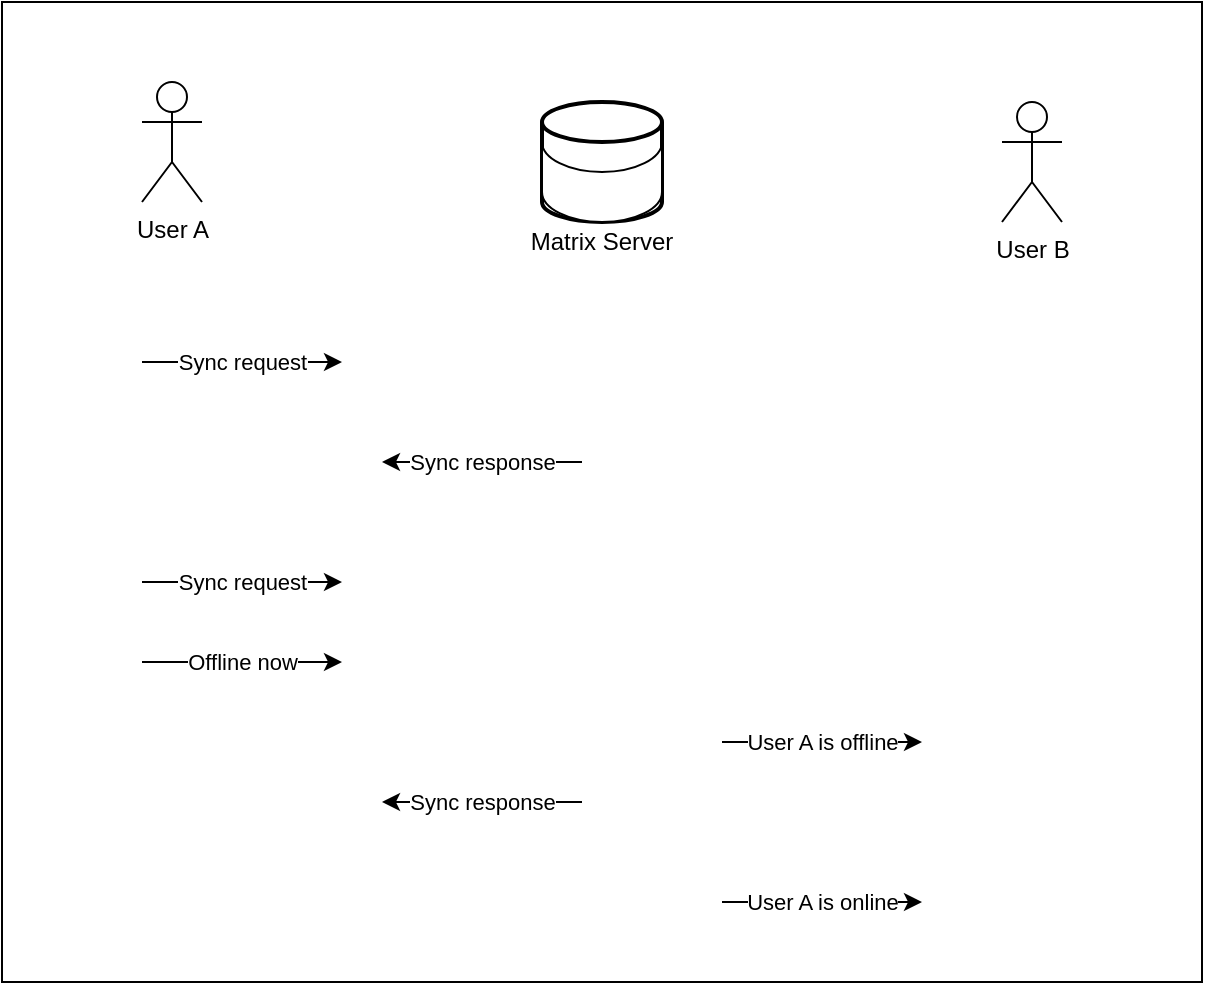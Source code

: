 <mxfile version="14.6.12" type="github">
  <diagram id="vauW5nEWK-6Akfxd-LXR" name="Page-1">
    <mxGraphModel dx="1395" dy="821" grid="1" gridSize="10" guides="1" tooltips="1" connect="1" arrows="1" fold="1" page="1" pageScale="1" pageWidth="850" pageHeight="1100" math="0" shadow="0">
      <root>
        <mxCell id="0" />
        <mxCell id="1" parent="0" />
        <mxCell id="fUj_M67MpqOmhO9p9qEh-1" value="" style="rounded=0;whiteSpace=wrap;html=1;" vertex="1" parent="1">
          <mxGeometry x="110" y="90" width="600" height="490" as="geometry" />
        </mxCell>
        <mxCell id="fUj_M67MpqOmhO9p9qEh-2" value="User A" style="shape=umlActor;verticalLabelPosition=bottom;verticalAlign=top;html=1;outlineConnect=0;" vertex="1" parent="1">
          <mxGeometry x="180" y="130" width="30" height="60" as="geometry" />
        </mxCell>
        <mxCell id="fUj_M67MpqOmhO9p9qEh-3" value="User B" style="shape=umlActor;verticalLabelPosition=bottom;verticalAlign=top;html=1;outlineConnect=0;" vertex="1" parent="1">
          <mxGeometry x="610" y="140" width="30" height="60" as="geometry" />
        </mxCell>
        <mxCell id="fUj_M67MpqOmhO9p9qEh-4" value="" style="strokeWidth=2;html=1;shape=mxgraph.flowchart.database;whiteSpace=wrap;" vertex="1" parent="1">
          <mxGeometry x="380" y="140" width="60" height="60" as="geometry" />
        </mxCell>
        <mxCell id="fUj_M67MpqOmhO9p9qEh-5" value="" style="shape=cylinder3;whiteSpace=wrap;html=1;boundedLbl=1;backgroundOutline=1;size=15;lid=0;" vertex="1" parent="1">
          <mxGeometry x="380" y="160" width="60" height="40" as="geometry" />
        </mxCell>
        <mxCell id="fUj_M67MpqOmhO9p9qEh-6" value="" style="endArrow=classic;html=1;" edge="1" parent="1">
          <mxGeometry relative="1" as="geometry">
            <mxPoint x="180" y="270" as="sourcePoint" />
            <mxPoint x="280" y="270" as="targetPoint" />
          </mxGeometry>
        </mxCell>
        <mxCell id="fUj_M67MpqOmhO9p9qEh-7" value="Sync request" style="edgeLabel;resizable=0;html=1;align=center;verticalAlign=middle;" connectable="0" vertex="1" parent="fUj_M67MpqOmhO9p9qEh-6">
          <mxGeometry relative="1" as="geometry" />
        </mxCell>
        <mxCell id="fUj_M67MpqOmhO9p9qEh-9" value="" style="endArrow=classic;html=1;" edge="1" parent="1">
          <mxGeometry relative="1" as="geometry">
            <mxPoint x="400" y="320" as="sourcePoint" />
            <mxPoint x="300" y="320" as="targetPoint" />
          </mxGeometry>
        </mxCell>
        <mxCell id="fUj_M67MpqOmhO9p9qEh-10" value="Sync response" style="edgeLabel;resizable=0;html=1;align=center;verticalAlign=middle;" connectable="0" vertex="1" parent="fUj_M67MpqOmhO9p9qEh-9">
          <mxGeometry relative="1" as="geometry" />
        </mxCell>
        <mxCell id="fUj_M67MpqOmhO9p9qEh-11" value="" style="endArrow=classic;html=1;" edge="1" parent="1">
          <mxGeometry relative="1" as="geometry">
            <mxPoint x="180" y="380" as="sourcePoint" />
            <mxPoint x="280" y="380" as="targetPoint" />
          </mxGeometry>
        </mxCell>
        <mxCell id="fUj_M67MpqOmhO9p9qEh-12" value="Sync request" style="edgeLabel;resizable=0;html=1;align=center;verticalAlign=middle;" connectable="0" vertex="1" parent="fUj_M67MpqOmhO9p9qEh-11">
          <mxGeometry relative="1" as="geometry" />
        </mxCell>
        <mxCell id="fUj_M67MpqOmhO9p9qEh-13" value="" style="endArrow=classic;html=1;" edge="1" parent="1">
          <mxGeometry relative="1" as="geometry">
            <mxPoint x="180" y="420" as="sourcePoint" />
            <mxPoint x="280" y="420" as="targetPoint" />
          </mxGeometry>
        </mxCell>
        <mxCell id="fUj_M67MpqOmhO9p9qEh-14" value="Offline now" style="edgeLabel;resizable=0;html=1;align=center;verticalAlign=middle;" connectable="0" vertex="1" parent="fUj_M67MpqOmhO9p9qEh-13">
          <mxGeometry relative="1" as="geometry" />
        </mxCell>
        <mxCell id="fUj_M67MpqOmhO9p9qEh-16" value="" style="endArrow=classic;html=1;" edge="1" parent="1">
          <mxGeometry relative="1" as="geometry">
            <mxPoint x="400" y="490" as="sourcePoint" />
            <mxPoint x="300" y="490" as="targetPoint" />
          </mxGeometry>
        </mxCell>
        <mxCell id="fUj_M67MpqOmhO9p9qEh-17" value="Sync response" style="edgeLabel;resizable=0;html=1;align=center;verticalAlign=middle;" connectable="0" vertex="1" parent="fUj_M67MpqOmhO9p9qEh-16">
          <mxGeometry relative="1" as="geometry" />
        </mxCell>
        <mxCell id="fUj_M67MpqOmhO9p9qEh-18" value="" style="endArrow=classic;html=1;" edge="1" parent="1">
          <mxGeometry relative="1" as="geometry">
            <mxPoint x="470" y="460.0" as="sourcePoint" />
            <mxPoint x="570" y="460.0" as="targetPoint" />
          </mxGeometry>
        </mxCell>
        <mxCell id="fUj_M67MpqOmhO9p9qEh-19" value="User A is offline" style="edgeLabel;resizable=0;html=1;align=center;verticalAlign=middle;" connectable="0" vertex="1" parent="fUj_M67MpqOmhO9p9qEh-18">
          <mxGeometry relative="1" as="geometry" />
        </mxCell>
        <mxCell id="fUj_M67MpqOmhO9p9qEh-20" value="" style="endArrow=classic;html=1;" edge="1" parent="1">
          <mxGeometry relative="1" as="geometry">
            <mxPoint x="470" y="540.0" as="sourcePoint" />
            <mxPoint x="570" y="540.0" as="targetPoint" />
          </mxGeometry>
        </mxCell>
        <mxCell id="fUj_M67MpqOmhO9p9qEh-21" value="User A is online" style="edgeLabel;resizable=0;html=1;align=center;verticalAlign=middle;" connectable="0" vertex="1" parent="fUj_M67MpqOmhO9p9qEh-20">
          <mxGeometry relative="1" as="geometry" />
        </mxCell>
        <mxCell id="fUj_M67MpqOmhO9p9qEh-22" value="Matrix Server" style="text;html=1;strokeColor=none;fillColor=none;align=center;verticalAlign=middle;whiteSpace=wrap;rounded=0;" vertex="1" parent="1">
          <mxGeometry x="370" y="200" width="80" height="20" as="geometry" />
        </mxCell>
      </root>
    </mxGraphModel>
  </diagram>
</mxfile>

